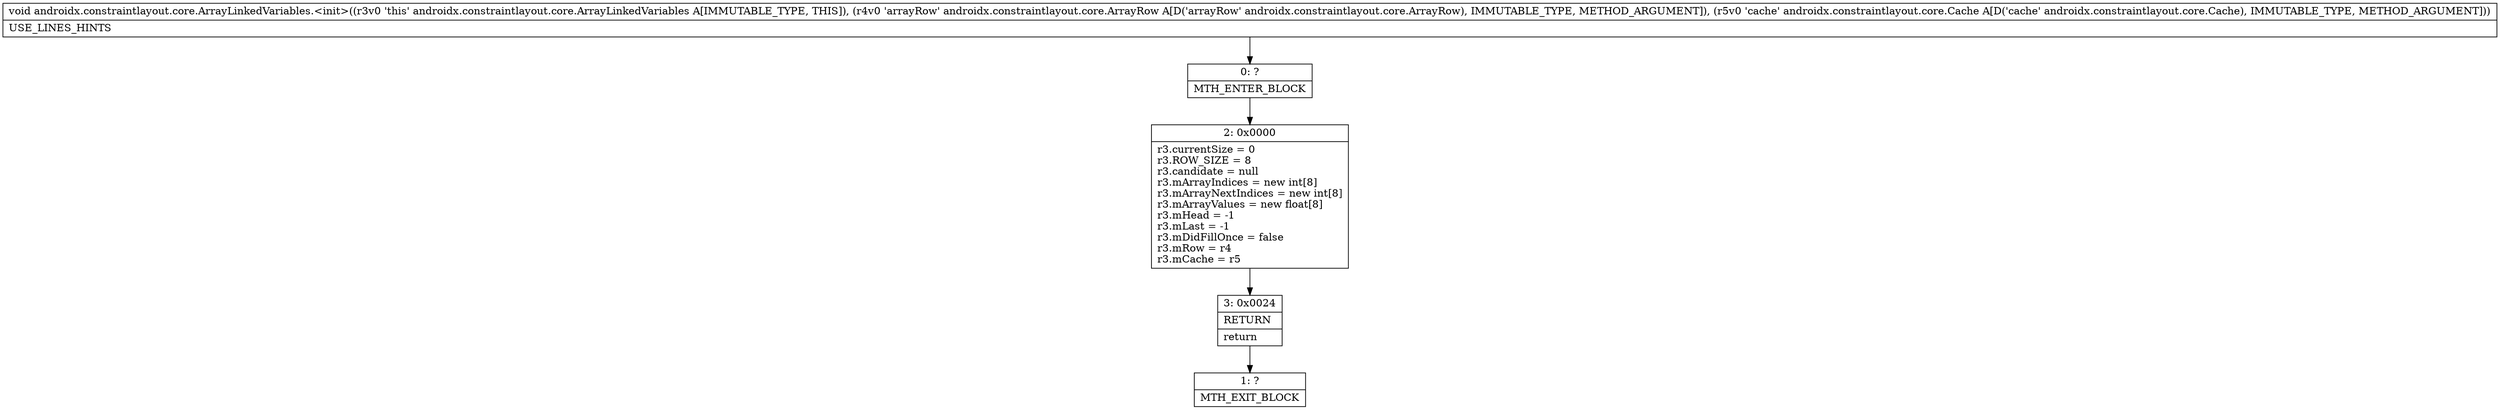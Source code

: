 digraph "CFG forandroidx.constraintlayout.core.ArrayLinkedVariables.\<init\>(Landroidx\/constraintlayout\/core\/ArrayRow;Landroidx\/constraintlayout\/core\/Cache;)V" {
Node_0 [shape=record,label="{0\:\ ?|MTH_ENTER_BLOCK\l}"];
Node_2 [shape=record,label="{2\:\ 0x0000|r3.currentSize = 0\lr3.ROW_SIZE = 8\lr3.candidate = null\lr3.mArrayIndices = new int[8]\lr3.mArrayNextIndices = new int[8]\lr3.mArrayValues = new float[8]\lr3.mHead = \-1\lr3.mLast = \-1\lr3.mDidFillOnce = false\lr3.mRow = r4\lr3.mCache = r5\l}"];
Node_3 [shape=record,label="{3\:\ 0x0024|RETURN\l|return\l}"];
Node_1 [shape=record,label="{1\:\ ?|MTH_EXIT_BLOCK\l}"];
MethodNode[shape=record,label="{void androidx.constraintlayout.core.ArrayLinkedVariables.\<init\>((r3v0 'this' androidx.constraintlayout.core.ArrayLinkedVariables A[IMMUTABLE_TYPE, THIS]), (r4v0 'arrayRow' androidx.constraintlayout.core.ArrayRow A[D('arrayRow' androidx.constraintlayout.core.ArrayRow), IMMUTABLE_TYPE, METHOD_ARGUMENT]), (r5v0 'cache' androidx.constraintlayout.core.Cache A[D('cache' androidx.constraintlayout.core.Cache), IMMUTABLE_TYPE, METHOD_ARGUMENT]))  | USE_LINES_HINTS\l}"];
MethodNode -> Node_0;Node_0 -> Node_2;
Node_2 -> Node_3;
Node_3 -> Node_1;
}

